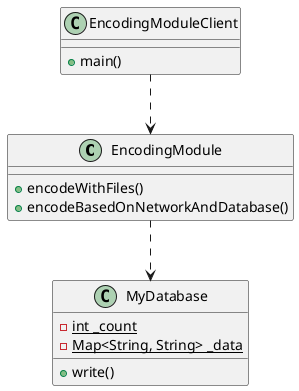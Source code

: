 @startuml

class EncodingModule {
  +encodeWithFiles()
  +encodeBasedOnNetworkAndDatabase()
}

class EncodingModuleClient {
  +main()
}

class MyDatabase {
  -{static} int _count
  -{static} Map<String, String> _data
  +write()
}

EncodingModuleClient ..> EncodingModule
EncodingModule ..> MyDatabase



@enduml